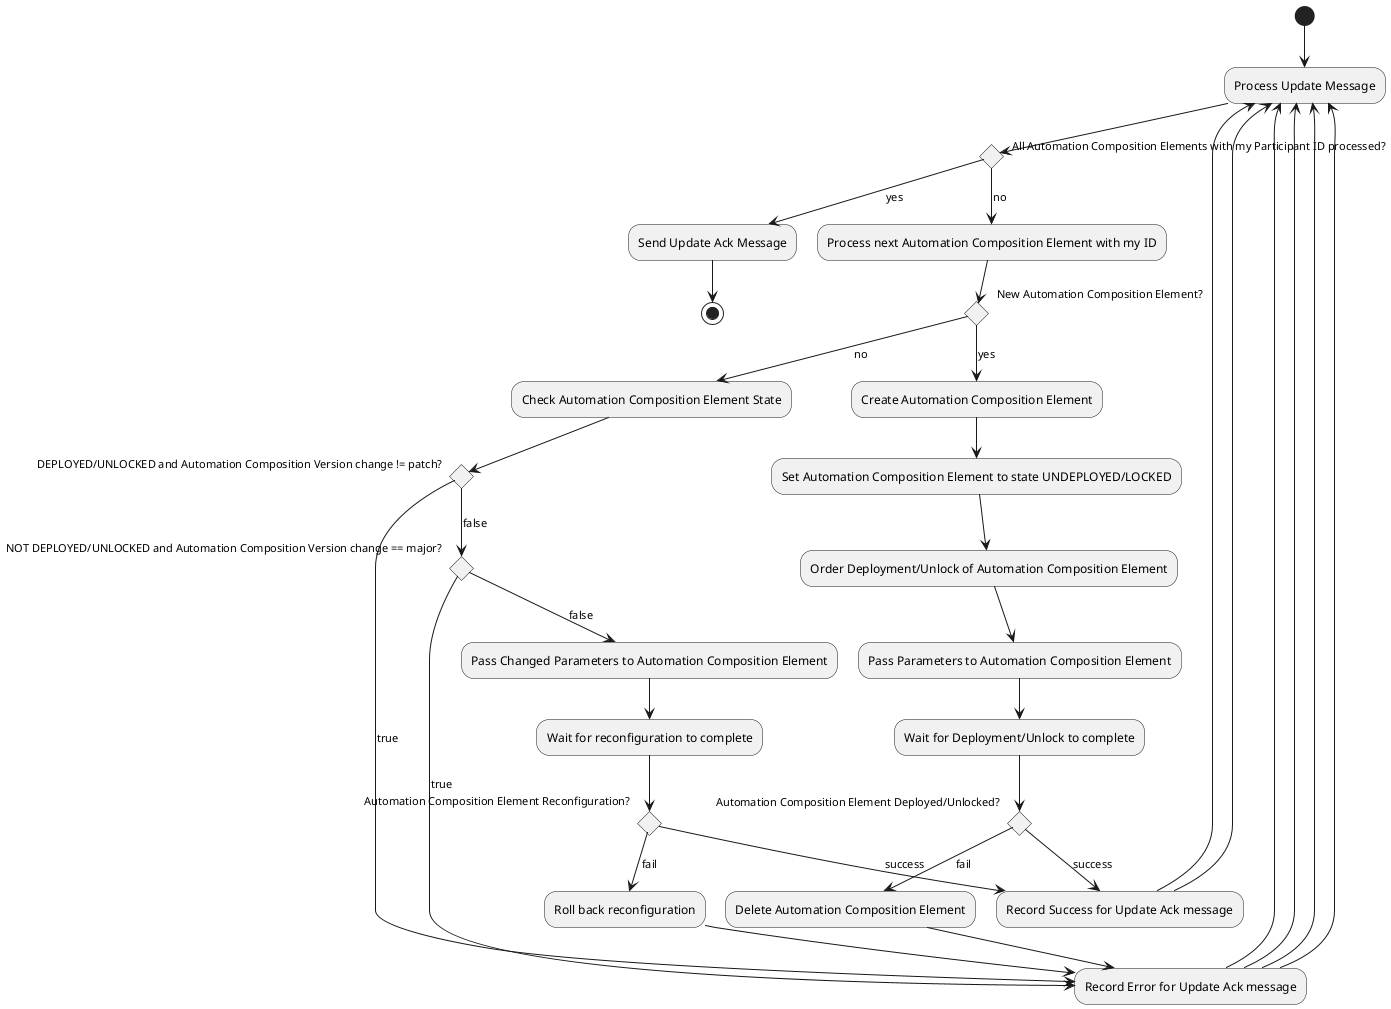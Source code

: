 @startuml

(*) --> "Process Update Message"

if "All Automation Composition Elements with my Participant ID processed?" then
  --> [yes] "Send Update Ack Message"
  --> (*)
else
  --> [no] "Process next Automation Composition Element with my ID"
  if "New Automation Composition Element?" then
	--> [yes] "Create Automation Composition Element"
	--> "Set Automation Composition Element to state UNDEPLOYED/LOCKED"
	--> "Order Deployment/Unlock of Automation Composition Element"
	--> "Pass Parameters to Automation Composition Element"
	--> "Wait for Deployment/Unlock to complete"
	if "Automation Composition Element Deployed/Unlocked?" then
      --> [success] "Record Success for Update Ack message"
      --> "Process Update Message"
    else
      --> [fail] "Delete Automation Composition Element"
      --> "Record Error for Update Ack message"
      --> "Process Update Message"
    endif
  else
  	--> [no] "Check Automation Composition Element State"
  endif
  if "DEPLOYED/UNLOCKED and Automation Composition Version change != patch?" then
	--> [true] "Record Error for Update Ack message"
    --> "Process Update Message"
  else
  	[false] if "NOT DEPLOYED/UNLOCKED and Automation Composition Version change == major?" then
      --> [true] "Record Error for Update Ack message"
      --> "Process Update Message"
  else
	--> [false] "Pass Changed Parameters to Automation Composition Element"
	--> "Wait for reconfiguration to complete"
    if "Automation Composition Element Reconfiguration?" then
      --> [success] "Record Success for Update Ack message"
      --> "Process Update Message"
    else
      --> [fail] "Roll back reconfiguration"
      --> "Record Error for Update Ack message"
      --> "Process Update Message"
    endif
  endif
endif

@enduml
